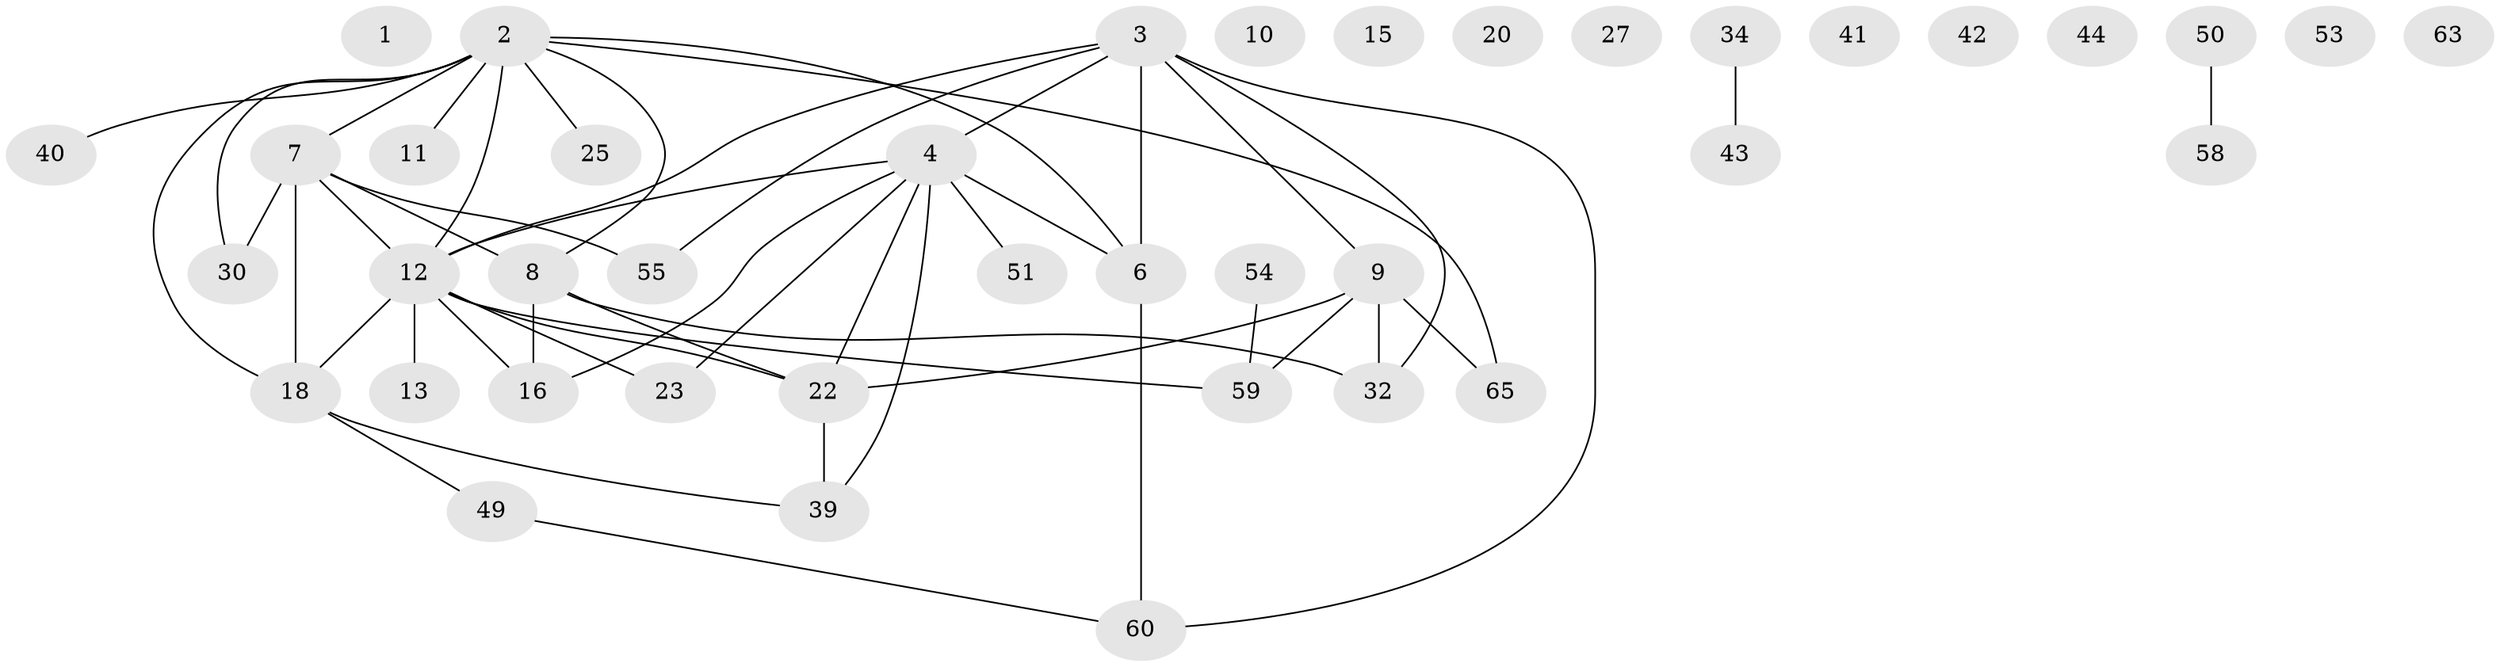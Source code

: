 // original degree distribution, {0: 0.1323529411764706, 5: 0.08823529411764706, 4: 0.20588235294117646, 2: 0.14705882352941177, 1: 0.17647058823529413, 6: 0.04411764705882353, 3: 0.20588235294117646}
// Generated by graph-tools (version 1.1) at 2025/16/03/04/25 18:16:38]
// undirected, 40 vertices, 50 edges
graph export_dot {
graph [start="1"]
  node [color=gray90,style=filled];
  1;
  2 [super="+5+24+57+62+64"];
  3 [super="+46+61+67"];
  4 [super="+21+47+66+68"];
  6;
  7 [super="+14+31+45+56"];
  8 [super="+37+38"];
  9 [super="+26+28"];
  10;
  11;
  12 [super="+17+29+48+52"];
  13;
  15;
  16;
  18 [super="+19+33"];
  20 [super="+35"];
  22 [super="+36"];
  23;
  25;
  27;
  30;
  32;
  34;
  39;
  40;
  41;
  42;
  43;
  44;
  49;
  50;
  51;
  53;
  54;
  55;
  58;
  59;
  60;
  63;
  65;
  2 -- 65;
  2 -- 12 [weight=3];
  2 -- 25;
  2 -- 6;
  2 -- 7;
  2 -- 11;
  2 -- 30;
  2 -- 40;
  2 -- 8;
  2 -- 18 [weight=2];
  3 -- 60;
  3 -- 55;
  3 -- 6;
  3 -- 32;
  3 -- 4;
  3 -- 9;
  3 -- 12;
  4 -- 16;
  4 -- 12;
  4 -- 51 [weight=2];
  4 -- 23;
  4 -- 6;
  4 -- 39;
  4 -- 22;
  6 -- 60;
  7 -- 55 [weight=2];
  7 -- 30 [weight=2];
  7 -- 18;
  7 -- 8;
  7 -- 12;
  8 -- 16;
  8 -- 32;
  8 -- 22;
  9 -- 65;
  9 -- 59;
  9 -- 32;
  9 -- 22;
  12 -- 16 [weight=2];
  12 -- 18;
  12 -- 59 [weight=2];
  12 -- 23;
  12 -- 22;
  12 -- 13;
  18 -- 49;
  18 -- 39;
  22 -- 39;
  34 -- 43;
  49 -- 60;
  50 -- 58;
  54 -- 59;
}
